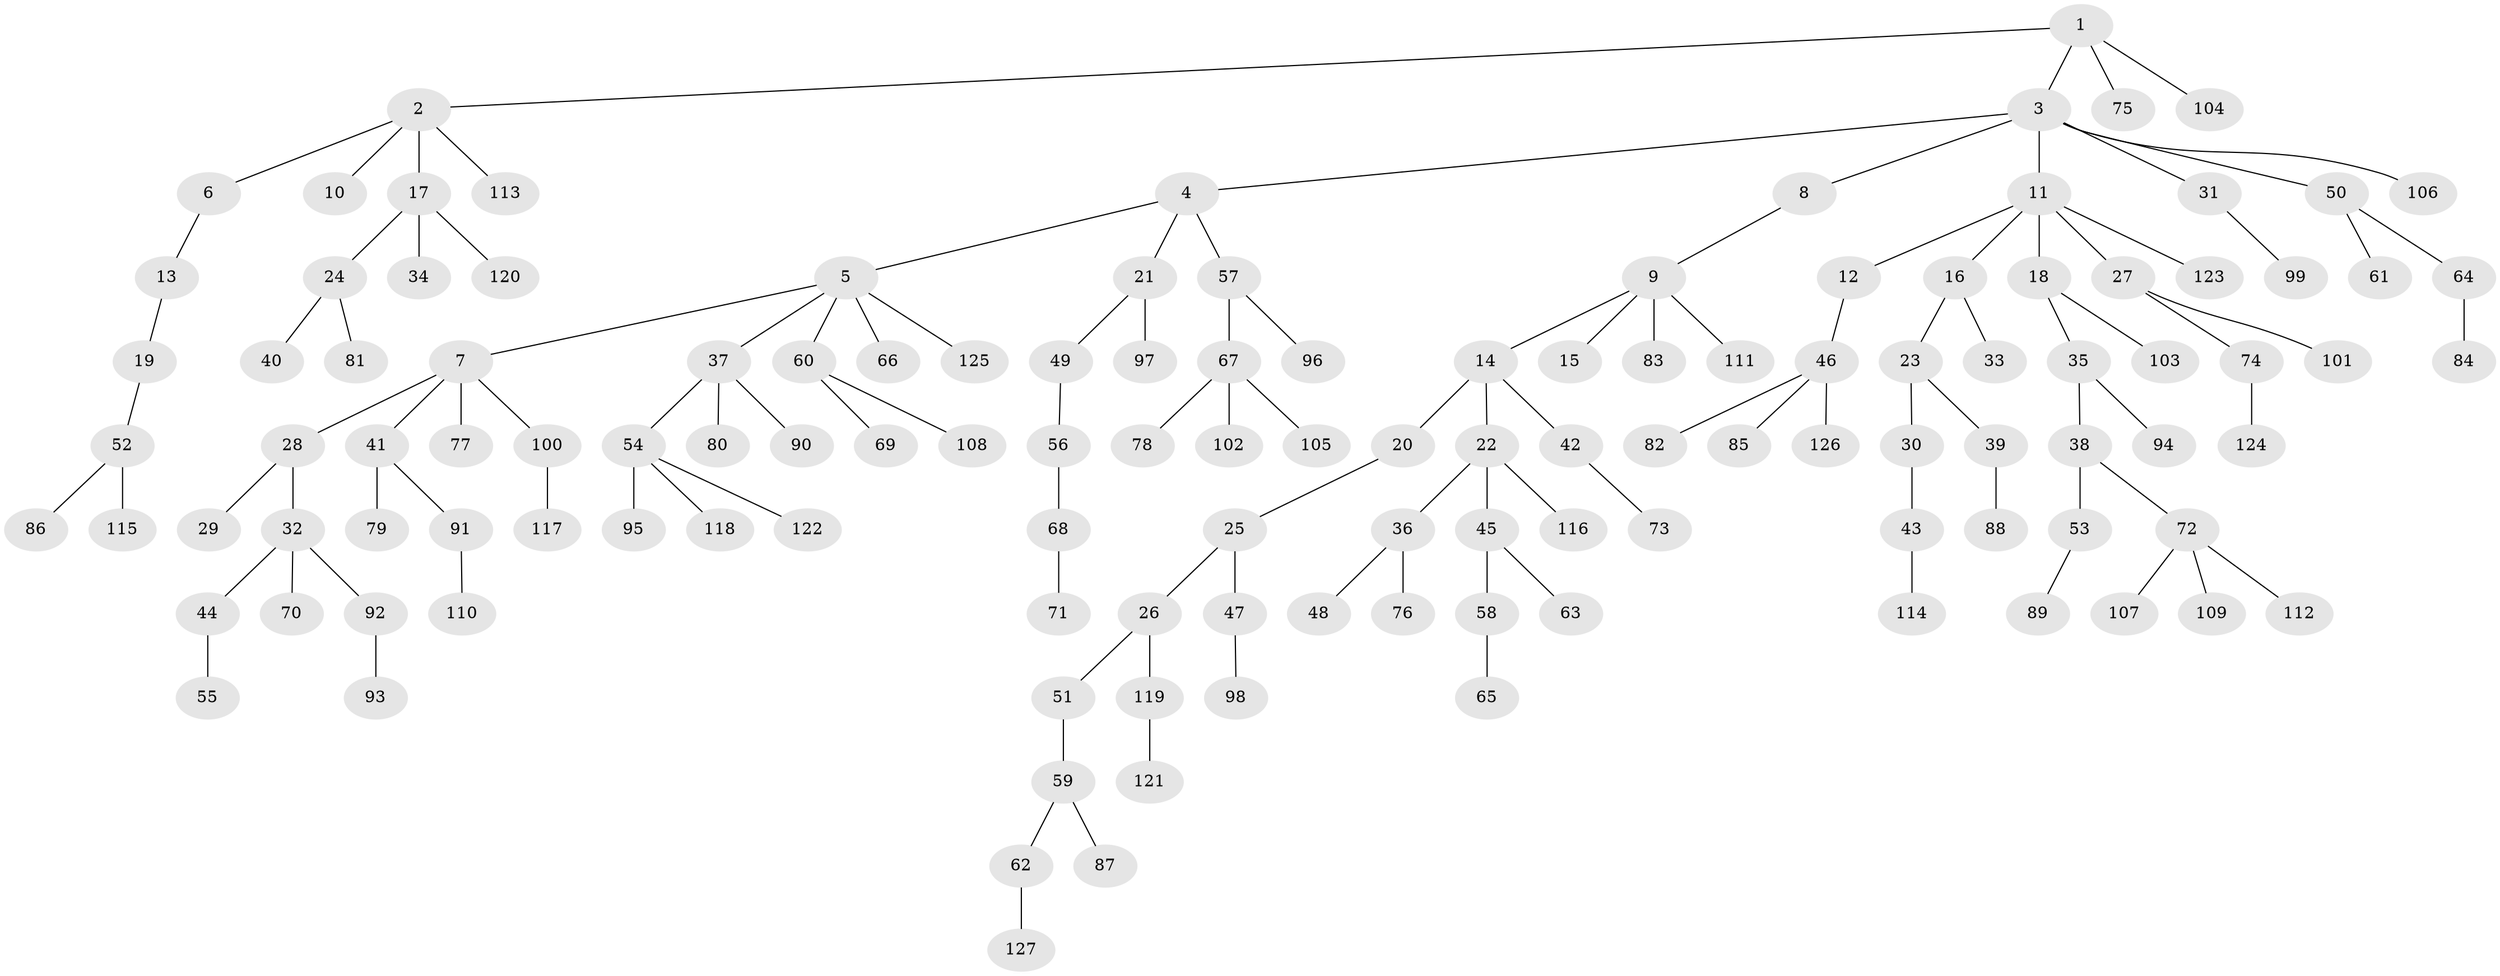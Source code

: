 // coarse degree distribution, {1: 0.6590909090909091, 2: 0.13636363636363635, 5: 0.056818181818181816, 4: 0.03409090909090909, 3: 0.07954545454545454, 9: 0.022727272727272728, 16: 0.011363636363636364}
// Generated by graph-tools (version 1.1) at 2025/56/03/04/25 21:56:28]
// undirected, 127 vertices, 126 edges
graph export_dot {
graph [start="1"]
  node [color=gray90,style=filled];
  1;
  2;
  3;
  4;
  5;
  6;
  7;
  8;
  9;
  10;
  11;
  12;
  13;
  14;
  15;
  16;
  17;
  18;
  19;
  20;
  21;
  22;
  23;
  24;
  25;
  26;
  27;
  28;
  29;
  30;
  31;
  32;
  33;
  34;
  35;
  36;
  37;
  38;
  39;
  40;
  41;
  42;
  43;
  44;
  45;
  46;
  47;
  48;
  49;
  50;
  51;
  52;
  53;
  54;
  55;
  56;
  57;
  58;
  59;
  60;
  61;
  62;
  63;
  64;
  65;
  66;
  67;
  68;
  69;
  70;
  71;
  72;
  73;
  74;
  75;
  76;
  77;
  78;
  79;
  80;
  81;
  82;
  83;
  84;
  85;
  86;
  87;
  88;
  89;
  90;
  91;
  92;
  93;
  94;
  95;
  96;
  97;
  98;
  99;
  100;
  101;
  102;
  103;
  104;
  105;
  106;
  107;
  108;
  109;
  110;
  111;
  112;
  113;
  114;
  115;
  116;
  117;
  118;
  119;
  120;
  121;
  122;
  123;
  124;
  125;
  126;
  127;
  1 -- 2;
  1 -- 3;
  1 -- 75;
  1 -- 104;
  2 -- 6;
  2 -- 10;
  2 -- 17;
  2 -- 113;
  3 -- 4;
  3 -- 8;
  3 -- 11;
  3 -- 31;
  3 -- 50;
  3 -- 106;
  4 -- 5;
  4 -- 21;
  4 -- 57;
  5 -- 7;
  5 -- 37;
  5 -- 60;
  5 -- 66;
  5 -- 125;
  6 -- 13;
  7 -- 28;
  7 -- 41;
  7 -- 77;
  7 -- 100;
  8 -- 9;
  9 -- 14;
  9 -- 15;
  9 -- 83;
  9 -- 111;
  11 -- 12;
  11 -- 16;
  11 -- 18;
  11 -- 27;
  11 -- 123;
  12 -- 46;
  13 -- 19;
  14 -- 20;
  14 -- 22;
  14 -- 42;
  16 -- 23;
  16 -- 33;
  17 -- 24;
  17 -- 34;
  17 -- 120;
  18 -- 35;
  18 -- 103;
  19 -- 52;
  20 -- 25;
  21 -- 49;
  21 -- 97;
  22 -- 36;
  22 -- 45;
  22 -- 116;
  23 -- 30;
  23 -- 39;
  24 -- 40;
  24 -- 81;
  25 -- 26;
  25 -- 47;
  26 -- 51;
  26 -- 119;
  27 -- 74;
  27 -- 101;
  28 -- 29;
  28 -- 32;
  30 -- 43;
  31 -- 99;
  32 -- 44;
  32 -- 70;
  32 -- 92;
  35 -- 38;
  35 -- 94;
  36 -- 48;
  36 -- 76;
  37 -- 54;
  37 -- 80;
  37 -- 90;
  38 -- 53;
  38 -- 72;
  39 -- 88;
  41 -- 79;
  41 -- 91;
  42 -- 73;
  43 -- 114;
  44 -- 55;
  45 -- 58;
  45 -- 63;
  46 -- 82;
  46 -- 85;
  46 -- 126;
  47 -- 98;
  49 -- 56;
  50 -- 61;
  50 -- 64;
  51 -- 59;
  52 -- 86;
  52 -- 115;
  53 -- 89;
  54 -- 95;
  54 -- 118;
  54 -- 122;
  56 -- 68;
  57 -- 67;
  57 -- 96;
  58 -- 65;
  59 -- 62;
  59 -- 87;
  60 -- 69;
  60 -- 108;
  62 -- 127;
  64 -- 84;
  67 -- 78;
  67 -- 102;
  67 -- 105;
  68 -- 71;
  72 -- 107;
  72 -- 109;
  72 -- 112;
  74 -- 124;
  91 -- 110;
  92 -- 93;
  100 -- 117;
  119 -- 121;
}
